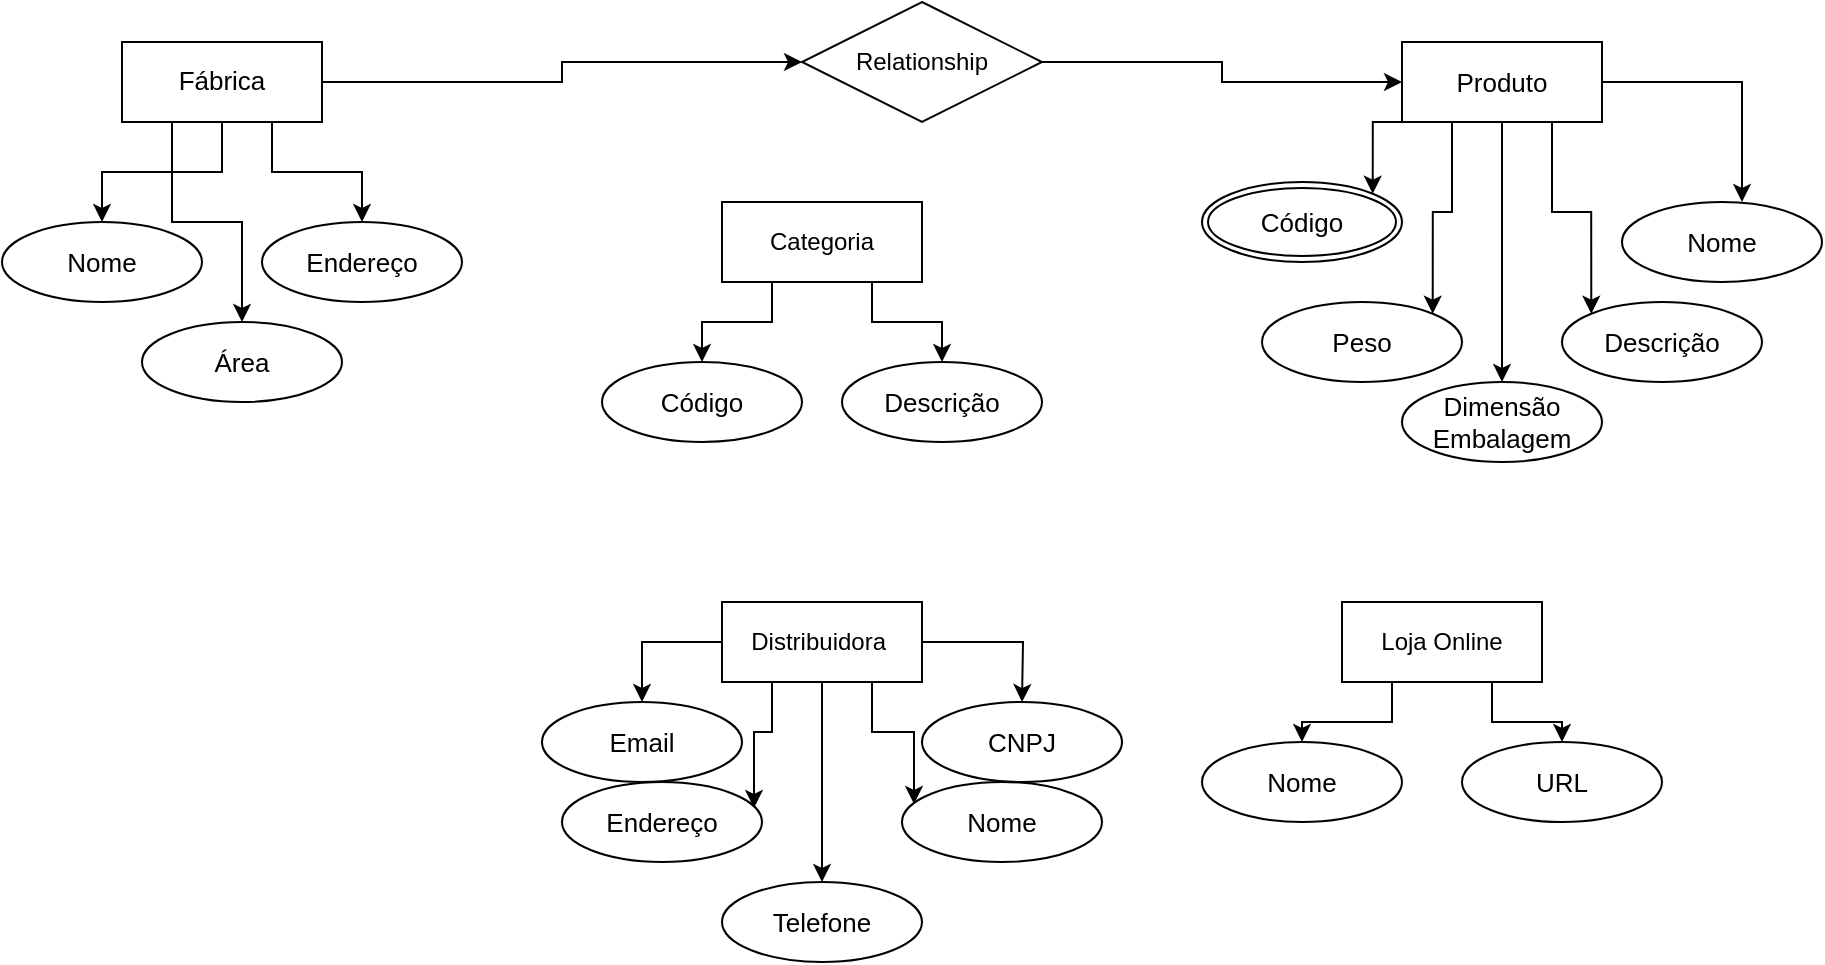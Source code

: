 <mxfile version="14.7.6" type="github">
  <diagram id="3rQBKOBRB7H7Ufo-duK_" name="Page-1">
    <mxGraphModel dx="1773" dy="645" grid="1" gridSize="10" guides="1" tooltips="1" connect="1" arrows="1" fold="1" page="1" pageScale="1" pageWidth="827" pageHeight="1169" math="0" shadow="0">
      <root>
        <mxCell id="0" />
        <mxCell id="1" parent="0" />
        <mxCell id="2L53VNDrGz6yw-l1Q3dg-25" style="edgeStyle=orthogonalEdgeStyle;rounded=0;orthogonalLoop=1;jettySize=auto;html=1;exitX=0.5;exitY=1;exitDx=0;exitDy=0;entryX=0.5;entryY=0;entryDx=0;entryDy=0;" edge="1" parent="1" source="2L53VNDrGz6yw-l1Q3dg-1" target="2L53VNDrGz6yw-l1Q3dg-8">
          <mxGeometry relative="1" as="geometry" />
        </mxCell>
        <mxCell id="2L53VNDrGz6yw-l1Q3dg-26" style="edgeStyle=orthogonalEdgeStyle;rounded=0;orthogonalLoop=1;jettySize=auto;html=1;exitX=0.75;exitY=1;exitDx=0;exitDy=0;" edge="1" parent="1" source="2L53VNDrGz6yw-l1Q3dg-1" target="2L53VNDrGz6yw-l1Q3dg-7">
          <mxGeometry relative="1" as="geometry" />
        </mxCell>
        <mxCell id="2L53VNDrGz6yw-l1Q3dg-27" style="edgeStyle=orthogonalEdgeStyle;rounded=0;orthogonalLoop=1;jettySize=auto;html=1;exitX=0.25;exitY=1;exitDx=0;exitDy=0;entryX=0.5;entryY=0;entryDx=0;entryDy=0;" edge="1" parent="1" source="2L53VNDrGz6yw-l1Q3dg-1" target="2L53VNDrGz6yw-l1Q3dg-9">
          <mxGeometry relative="1" as="geometry" />
        </mxCell>
        <mxCell id="2L53VNDrGz6yw-l1Q3dg-81" style="edgeStyle=orthogonalEdgeStyle;rounded=0;orthogonalLoop=1;jettySize=auto;html=1;exitX=1;exitY=0.5;exitDx=0;exitDy=0;entryX=0;entryY=0.5;entryDx=0;entryDy=0;" edge="1" parent="1" source="2L53VNDrGz6yw-l1Q3dg-1" target="2L53VNDrGz6yw-l1Q3dg-57">
          <mxGeometry relative="1" as="geometry" />
        </mxCell>
        <mxCell id="2L53VNDrGz6yw-l1Q3dg-1" value="&lt;font style=&quot;line-height: 140% ; font-size: 13px&quot;&gt;Fábrica&lt;/font&gt;" style="whiteSpace=wrap;html=1;align=center;" vertex="1" parent="1">
          <mxGeometry x="-20" y="40" width="100" height="40" as="geometry" />
        </mxCell>
        <mxCell id="2L53VNDrGz6yw-l1Q3dg-52" style="edgeStyle=orthogonalEdgeStyle;rounded=0;orthogonalLoop=1;jettySize=auto;html=1;exitX=0.5;exitY=1;exitDx=0;exitDy=0;entryX=0.5;entryY=0;entryDx=0;entryDy=0;" edge="1" parent="1" source="2L53VNDrGz6yw-l1Q3dg-2" target="2L53VNDrGz6yw-l1Q3dg-34">
          <mxGeometry relative="1" as="geometry" />
        </mxCell>
        <mxCell id="2L53VNDrGz6yw-l1Q3dg-53" style="edgeStyle=orthogonalEdgeStyle;rounded=0;orthogonalLoop=1;jettySize=auto;html=1;exitX=0.75;exitY=1;exitDx=0;exitDy=0;entryX=0;entryY=0;entryDx=0;entryDy=0;" edge="1" parent="1" source="2L53VNDrGz6yw-l1Q3dg-2" target="2L53VNDrGz6yw-l1Q3dg-35">
          <mxGeometry relative="1" as="geometry" />
        </mxCell>
        <mxCell id="2L53VNDrGz6yw-l1Q3dg-54" style="edgeStyle=orthogonalEdgeStyle;rounded=0;orthogonalLoop=1;jettySize=auto;html=1;exitX=0.25;exitY=1;exitDx=0;exitDy=0;entryX=1;entryY=0;entryDx=0;entryDy=0;" edge="1" parent="1" source="2L53VNDrGz6yw-l1Q3dg-2" target="2L53VNDrGz6yw-l1Q3dg-33">
          <mxGeometry relative="1" as="geometry" />
        </mxCell>
        <mxCell id="2L53VNDrGz6yw-l1Q3dg-84" style="edgeStyle=orthogonalEdgeStyle;rounded=0;orthogonalLoop=1;jettySize=auto;html=1;exitX=0;exitY=1;exitDx=0;exitDy=0;entryX=1;entryY=0;entryDx=0;entryDy=0;" edge="1" parent="1" source="2L53VNDrGz6yw-l1Q3dg-2" target="2L53VNDrGz6yw-l1Q3dg-60">
          <mxGeometry relative="1" as="geometry" />
        </mxCell>
        <mxCell id="2L53VNDrGz6yw-l1Q3dg-85" style="edgeStyle=orthogonalEdgeStyle;rounded=0;orthogonalLoop=1;jettySize=auto;html=1;exitX=1;exitY=0.5;exitDx=0;exitDy=0;entryX=0.6;entryY=0;entryDx=0;entryDy=0;entryPerimeter=0;" edge="1" parent="1" source="2L53VNDrGz6yw-l1Q3dg-2" target="2L53VNDrGz6yw-l1Q3dg-37">
          <mxGeometry relative="1" as="geometry" />
        </mxCell>
        <mxCell id="2L53VNDrGz6yw-l1Q3dg-2" value="&lt;font style=&quot;font-size: 13px&quot;&gt;Produto&lt;/font&gt;" style="whiteSpace=wrap;html=1;align=center;" vertex="1" parent="1">
          <mxGeometry x="620" y="40" width="100" height="40" as="geometry" />
        </mxCell>
        <mxCell id="2L53VNDrGz6yw-l1Q3dg-79" style="edgeStyle=orthogonalEdgeStyle;rounded=0;orthogonalLoop=1;jettySize=auto;html=1;exitX=0.25;exitY=1;exitDx=0;exitDy=0;" edge="1" parent="1" source="2L53VNDrGz6yw-l1Q3dg-3" target="2L53VNDrGz6yw-l1Q3dg-78">
          <mxGeometry relative="1" as="geometry" />
        </mxCell>
        <mxCell id="2L53VNDrGz6yw-l1Q3dg-80" style="edgeStyle=orthogonalEdgeStyle;rounded=0;orthogonalLoop=1;jettySize=auto;html=1;exitX=0.75;exitY=1;exitDx=0;exitDy=0;entryX=0.5;entryY=0;entryDx=0;entryDy=0;" edge="1" parent="1" source="2L53VNDrGz6yw-l1Q3dg-3" target="2L53VNDrGz6yw-l1Q3dg-77">
          <mxGeometry relative="1" as="geometry" />
        </mxCell>
        <mxCell id="2L53VNDrGz6yw-l1Q3dg-3" value="Categoria" style="whiteSpace=wrap;html=1;align=center;" vertex="1" parent="1">
          <mxGeometry x="280" y="120" width="100" height="40" as="geometry" />
        </mxCell>
        <mxCell id="2L53VNDrGz6yw-l1Q3dg-66" style="edgeStyle=orthogonalEdgeStyle;rounded=0;orthogonalLoop=1;jettySize=auto;html=1;exitX=0;exitY=0.5;exitDx=0;exitDy=0;entryX=0.5;entryY=0;entryDx=0;entryDy=0;" edge="1" parent="1" source="2L53VNDrGz6yw-l1Q3dg-4" target="2L53VNDrGz6yw-l1Q3dg-61">
          <mxGeometry relative="1" as="geometry" />
        </mxCell>
        <mxCell id="2L53VNDrGz6yw-l1Q3dg-67" style="edgeStyle=orthogonalEdgeStyle;rounded=0;orthogonalLoop=1;jettySize=auto;html=1;exitX=1;exitY=0.5;exitDx=0;exitDy=0;" edge="1" parent="1" source="2L53VNDrGz6yw-l1Q3dg-4">
          <mxGeometry relative="1" as="geometry">
            <mxPoint x="430" y="370" as="targetPoint" />
          </mxGeometry>
        </mxCell>
        <mxCell id="2L53VNDrGz6yw-l1Q3dg-69" style="edgeStyle=orthogonalEdgeStyle;rounded=0;orthogonalLoop=1;jettySize=auto;html=1;exitX=0.75;exitY=1;exitDx=0;exitDy=0;entryX=0.06;entryY=0.275;entryDx=0;entryDy=0;entryPerimeter=0;" edge="1" parent="1" source="2L53VNDrGz6yw-l1Q3dg-4" target="2L53VNDrGz6yw-l1Q3dg-64">
          <mxGeometry relative="1" as="geometry" />
        </mxCell>
        <mxCell id="2L53VNDrGz6yw-l1Q3dg-70" style="edgeStyle=orthogonalEdgeStyle;rounded=0;orthogonalLoop=1;jettySize=auto;html=1;exitX=0.5;exitY=1;exitDx=0;exitDy=0;" edge="1" parent="1" source="2L53VNDrGz6yw-l1Q3dg-4" target="2L53VNDrGz6yw-l1Q3dg-62">
          <mxGeometry relative="1" as="geometry" />
        </mxCell>
        <mxCell id="2L53VNDrGz6yw-l1Q3dg-71" style="edgeStyle=orthogonalEdgeStyle;rounded=0;orthogonalLoop=1;jettySize=auto;html=1;exitX=0.25;exitY=1;exitDx=0;exitDy=0;entryX=0.96;entryY=0.325;entryDx=0;entryDy=0;entryPerimeter=0;" edge="1" parent="1" source="2L53VNDrGz6yw-l1Q3dg-4" target="2L53VNDrGz6yw-l1Q3dg-63">
          <mxGeometry relative="1" as="geometry" />
        </mxCell>
        <mxCell id="2L53VNDrGz6yw-l1Q3dg-4" value="Distribuidora&amp;nbsp;" style="whiteSpace=wrap;html=1;align=center;" vertex="1" parent="1">
          <mxGeometry x="280" y="320" width="100" height="40" as="geometry" />
        </mxCell>
        <mxCell id="2L53VNDrGz6yw-l1Q3dg-74" style="edgeStyle=orthogonalEdgeStyle;rounded=0;orthogonalLoop=1;jettySize=auto;html=1;exitX=0.25;exitY=1;exitDx=0;exitDy=0;" edge="1" parent="1" source="2L53VNDrGz6yw-l1Q3dg-5" target="2L53VNDrGz6yw-l1Q3dg-72">
          <mxGeometry relative="1" as="geometry" />
        </mxCell>
        <mxCell id="2L53VNDrGz6yw-l1Q3dg-76" style="edgeStyle=orthogonalEdgeStyle;rounded=0;orthogonalLoop=1;jettySize=auto;html=1;exitX=0.75;exitY=1;exitDx=0;exitDy=0;" edge="1" parent="1" source="2L53VNDrGz6yw-l1Q3dg-5" target="2L53VNDrGz6yw-l1Q3dg-73">
          <mxGeometry relative="1" as="geometry" />
        </mxCell>
        <mxCell id="2L53VNDrGz6yw-l1Q3dg-5" value="Loja Online" style="whiteSpace=wrap;html=1;align=center;" vertex="1" parent="1">
          <mxGeometry x="590" y="320" width="100" height="40" as="geometry" />
        </mxCell>
        <mxCell id="2L53VNDrGz6yw-l1Q3dg-7" value="&lt;font style=&quot;font-size: 13px&quot;&gt;Endereço&lt;/font&gt;" style="ellipse;whiteSpace=wrap;html=1;align=center;" vertex="1" parent="1">
          <mxGeometry x="50" y="130" width="100" height="40" as="geometry" />
        </mxCell>
        <mxCell id="2L53VNDrGz6yw-l1Q3dg-8" value="&lt;font style=&quot;font-size: 13px&quot;&gt;Nome&lt;/font&gt;" style="ellipse;whiteSpace=wrap;html=1;align=center;" vertex="1" parent="1">
          <mxGeometry x="-80" y="130" width="100" height="40" as="geometry" />
        </mxCell>
        <mxCell id="2L53VNDrGz6yw-l1Q3dg-9" value="&lt;font size=&quot;2&quot;&gt;Área&lt;/font&gt;" style="ellipse;whiteSpace=wrap;html=1;align=center;" vertex="1" parent="1">
          <mxGeometry x="-10" y="180" width="100" height="40" as="geometry" />
        </mxCell>
        <mxCell id="2L53VNDrGz6yw-l1Q3dg-33" value="&lt;font style=&quot;font-size: 13px&quot;&gt;Peso&lt;/font&gt;" style="ellipse;whiteSpace=wrap;html=1;align=center;" vertex="1" parent="1">
          <mxGeometry x="550" y="170" width="100" height="40" as="geometry" />
        </mxCell>
        <mxCell id="2L53VNDrGz6yw-l1Q3dg-34" value="&lt;font style=&quot;font-size: 13px&quot;&gt;Dimensão Embalagem&lt;/font&gt;" style="ellipse;whiteSpace=wrap;html=1;align=center;" vertex="1" parent="1">
          <mxGeometry x="620" y="210" width="100" height="40" as="geometry" />
        </mxCell>
        <mxCell id="2L53VNDrGz6yw-l1Q3dg-35" value="&lt;font size=&quot;2&quot;&gt;Descrição&lt;br&gt;&lt;/font&gt;" style="ellipse;whiteSpace=wrap;html=1;align=center;" vertex="1" parent="1">
          <mxGeometry x="700" y="170" width="100" height="40" as="geometry" />
        </mxCell>
        <mxCell id="2L53VNDrGz6yw-l1Q3dg-37" value="&lt;font style=&quot;font-size: 13px&quot;&gt;Nome&lt;/font&gt;" style="ellipse;whiteSpace=wrap;html=1;align=center;" vertex="1" parent="1">
          <mxGeometry x="730" y="120" width="100" height="40" as="geometry" />
        </mxCell>
        <mxCell id="2L53VNDrGz6yw-l1Q3dg-83" style="edgeStyle=orthogonalEdgeStyle;rounded=0;orthogonalLoop=1;jettySize=auto;html=1;exitX=1;exitY=0.5;exitDx=0;exitDy=0;" edge="1" parent="1" source="2L53VNDrGz6yw-l1Q3dg-57" target="2L53VNDrGz6yw-l1Q3dg-2">
          <mxGeometry relative="1" as="geometry" />
        </mxCell>
        <mxCell id="2L53VNDrGz6yw-l1Q3dg-57" value="Relationship" style="shape=rhombus;perimeter=rhombusPerimeter;whiteSpace=wrap;html=1;align=center;" vertex="1" parent="1">
          <mxGeometry x="320" y="20" width="120" height="60" as="geometry" />
        </mxCell>
        <mxCell id="2L53VNDrGz6yw-l1Q3dg-60" value="&lt;font style=&quot;font-size: 13px&quot;&gt;Código&lt;/font&gt;" style="ellipse;shape=doubleEllipse;margin=3;whiteSpace=wrap;html=1;align=center;" vertex="1" parent="1">
          <mxGeometry x="520" y="110" width="100" height="40" as="geometry" />
        </mxCell>
        <mxCell id="2L53VNDrGz6yw-l1Q3dg-61" value="&lt;font style=&quot;font-size: 13px&quot;&gt;Email&lt;br&gt;&lt;/font&gt;" style="ellipse;whiteSpace=wrap;html=1;align=center;" vertex="1" parent="1">
          <mxGeometry x="190" y="370" width="100" height="40" as="geometry" />
        </mxCell>
        <mxCell id="2L53VNDrGz6yw-l1Q3dg-62" value="&lt;font style=&quot;font-size: 13px&quot;&gt;Telefone&lt;br&gt;&lt;/font&gt;" style="ellipse;whiteSpace=wrap;html=1;align=center;" vertex="1" parent="1">
          <mxGeometry x="280" y="460" width="100" height="40" as="geometry" />
        </mxCell>
        <mxCell id="2L53VNDrGz6yw-l1Q3dg-63" value="&lt;font style=&quot;font-size: 13px&quot;&gt;Endereço&lt;/font&gt;" style="ellipse;whiteSpace=wrap;html=1;align=center;" vertex="1" parent="1">
          <mxGeometry x="200" y="410" width="100" height="40" as="geometry" />
        </mxCell>
        <mxCell id="2L53VNDrGz6yw-l1Q3dg-64" value="&lt;font style=&quot;font-size: 13px&quot;&gt;Nome&lt;br&gt;&lt;/font&gt;" style="ellipse;whiteSpace=wrap;html=1;align=center;" vertex="1" parent="1">
          <mxGeometry x="370" y="410" width="100" height="40" as="geometry" />
        </mxCell>
        <mxCell id="2L53VNDrGz6yw-l1Q3dg-65" value="&lt;font style=&quot;font-size: 13px&quot;&gt;CNPJ&lt;/font&gt;" style="ellipse;whiteSpace=wrap;html=1;align=center;" vertex="1" parent="1">
          <mxGeometry x="380" y="370" width="100" height="40" as="geometry" />
        </mxCell>
        <mxCell id="2L53VNDrGz6yw-l1Q3dg-72" value="&lt;font style=&quot;font-size: 13px&quot;&gt;Nome&lt;/font&gt;" style="ellipse;whiteSpace=wrap;html=1;align=center;" vertex="1" parent="1">
          <mxGeometry x="520" y="390" width="100" height="40" as="geometry" />
        </mxCell>
        <mxCell id="2L53VNDrGz6yw-l1Q3dg-73" value="&lt;font style=&quot;font-size: 13px&quot;&gt;URL&lt;/font&gt;" style="ellipse;whiteSpace=wrap;html=1;align=center;" vertex="1" parent="1">
          <mxGeometry x="650" y="390" width="100" height="40" as="geometry" />
        </mxCell>
        <mxCell id="2L53VNDrGz6yw-l1Q3dg-77" value="&lt;font style=&quot;font-size: 13px&quot;&gt;Descrição&lt;/font&gt;" style="ellipse;whiteSpace=wrap;html=1;align=center;" vertex="1" parent="1">
          <mxGeometry x="340" y="200" width="100" height="40" as="geometry" />
        </mxCell>
        <mxCell id="2L53VNDrGz6yw-l1Q3dg-78" value="&lt;font style=&quot;font-size: 13px&quot;&gt;Código&lt;/font&gt;" style="ellipse;whiteSpace=wrap;html=1;align=center;" vertex="1" parent="1">
          <mxGeometry x="220" y="200" width="100" height="40" as="geometry" />
        </mxCell>
      </root>
    </mxGraphModel>
  </diagram>
</mxfile>
